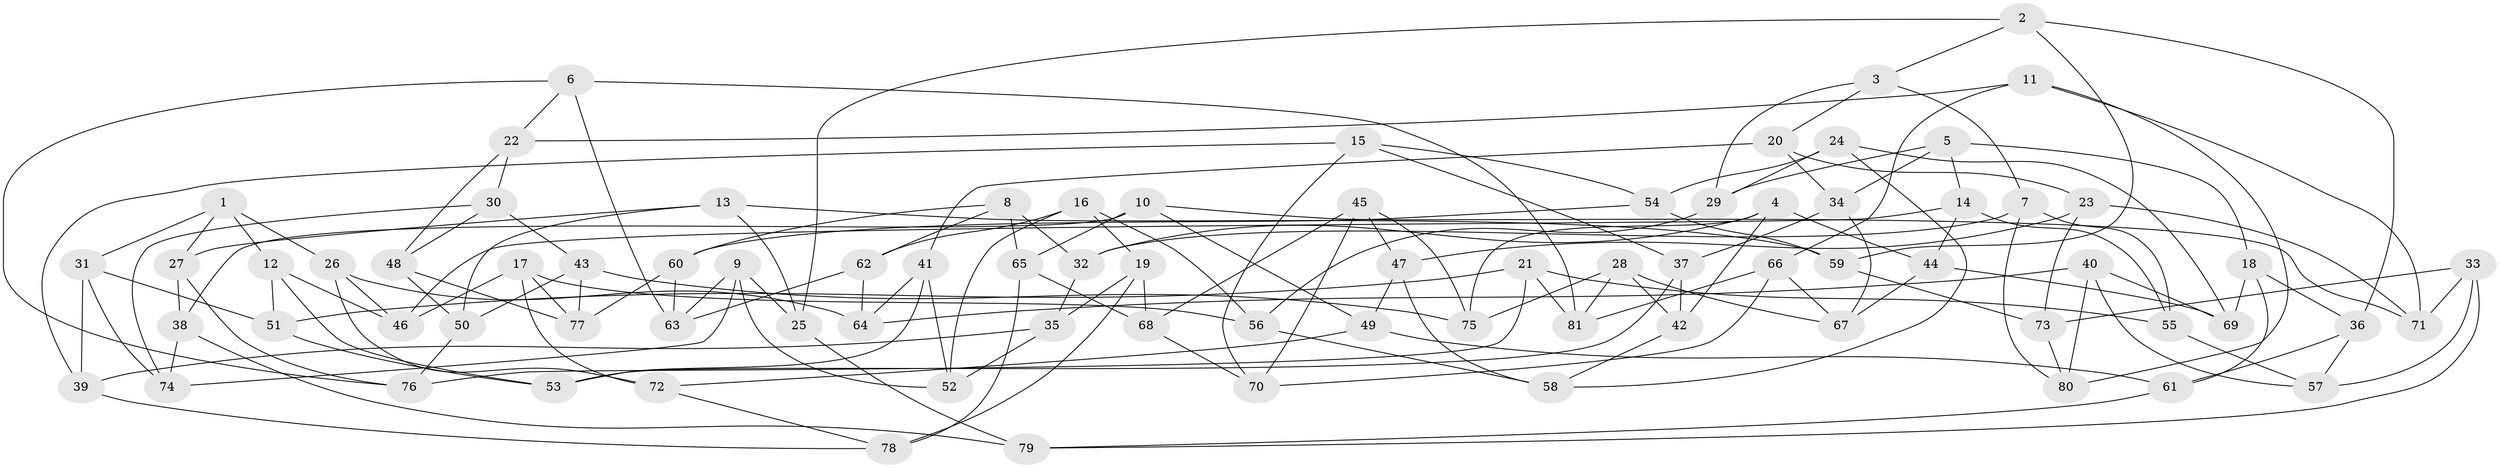 // coarse degree distribution, {5: 0.0784313725490196, 6: 0.49019607843137253, 4: 0.39215686274509803, 3: 0.0392156862745098}
// Generated by graph-tools (version 1.1) at 2025/52/02/27/25 19:52:30]
// undirected, 81 vertices, 162 edges
graph export_dot {
graph [start="1"]
  node [color=gray90,style=filled];
  1;
  2;
  3;
  4;
  5;
  6;
  7;
  8;
  9;
  10;
  11;
  12;
  13;
  14;
  15;
  16;
  17;
  18;
  19;
  20;
  21;
  22;
  23;
  24;
  25;
  26;
  27;
  28;
  29;
  30;
  31;
  32;
  33;
  34;
  35;
  36;
  37;
  38;
  39;
  40;
  41;
  42;
  43;
  44;
  45;
  46;
  47;
  48;
  49;
  50;
  51;
  52;
  53;
  54;
  55;
  56;
  57;
  58;
  59;
  60;
  61;
  62;
  63;
  64;
  65;
  66;
  67;
  68;
  69;
  70;
  71;
  72;
  73;
  74;
  75;
  76;
  77;
  78;
  79;
  80;
  81;
  1 -- 26;
  1 -- 31;
  1 -- 27;
  1 -- 12;
  2 -- 25;
  2 -- 59;
  2 -- 36;
  2 -- 3;
  3 -- 29;
  3 -- 20;
  3 -- 7;
  4 -- 75;
  4 -- 44;
  4 -- 32;
  4 -- 42;
  5 -- 14;
  5 -- 18;
  5 -- 34;
  5 -- 29;
  6 -- 76;
  6 -- 63;
  6 -- 81;
  6 -- 22;
  7 -- 80;
  7 -- 55;
  7 -- 32;
  8 -- 60;
  8 -- 32;
  8 -- 62;
  8 -- 65;
  9 -- 52;
  9 -- 74;
  9 -- 25;
  9 -- 63;
  10 -- 65;
  10 -- 49;
  10 -- 38;
  10 -- 71;
  11 -- 22;
  11 -- 66;
  11 -- 80;
  11 -- 71;
  12 -- 46;
  12 -- 51;
  12 -- 53;
  13 -- 27;
  13 -- 59;
  13 -- 25;
  13 -- 50;
  14 -- 55;
  14 -- 46;
  14 -- 44;
  15 -- 54;
  15 -- 70;
  15 -- 39;
  15 -- 37;
  16 -- 62;
  16 -- 19;
  16 -- 56;
  16 -- 52;
  17 -- 72;
  17 -- 77;
  17 -- 46;
  17 -- 56;
  18 -- 61;
  18 -- 69;
  18 -- 36;
  19 -- 35;
  19 -- 78;
  19 -- 68;
  20 -- 34;
  20 -- 23;
  20 -- 41;
  21 -- 81;
  21 -- 55;
  21 -- 76;
  21 -- 51;
  22 -- 48;
  22 -- 30;
  23 -- 73;
  23 -- 47;
  23 -- 71;
  24 -- 54;
  24 -- 29;
  24 -- 58;
  24 -- 69;
  25 -- 79;
  26 -- 64;
  26 -- 46;
  26 -- 72;
  27 -- 38;
  27 -- 76;
  28 -- 81;
  28 -- 67;
  28 -- 42;
  28 -- 75;
  29 -- 56;
  30 -- 74;
  30 -- 43;
  30 -- 48;
  31 -- 74;
  31 -- 39;
  31 -- 51;
  32 -- 35;
  33 -- 71;
  33 -- 73;
  33 -- 57;
  33 -- 79;
  34 -- 37;
  34 -- 67;
  35 -- 39;
  35 -- 52;
  36 -- 57;
  36 -- 61;
  37 -- 42;
  37 -- 53;
  38 -- 74;
  38 -- 79;
  39 -- 78;
  40 -- 80;
  40 -- 69;
  40 -- 57;
  40 -- 64;
  41 -- 64;
  41 -- 52;
  41 -- 53;
  42 -- 58;
  43 -- 50;
  43 -- 77;
  43 -- 75;
  44 -- 67;
  44 -- 69;
  45 -- 68;
  45 -- 70;
  45 -- 75;
  45 -- 47;
  47 -- 58;
  47 -- 49;
  48 -- 50;
  48 -- 77;
  49 -- 61;
  49 -- 72;
  50 -- 76;
  51 -- 53;
  54 -- 60;
  54 -- 59;
  55 -- 57;
  56 -- 58;
  59 -- 73;
  60 -- 63;
  60 -- 77;
  61 -- 79;
  62 -- 63;
  62 -- 64;
  65 -- 68;
  65 -- 78;
  66 -- 70;
  66 -- 67;
  66 -- 81;
  68 -- 70;
  72 -- 78;
  73 -- 80;
}

